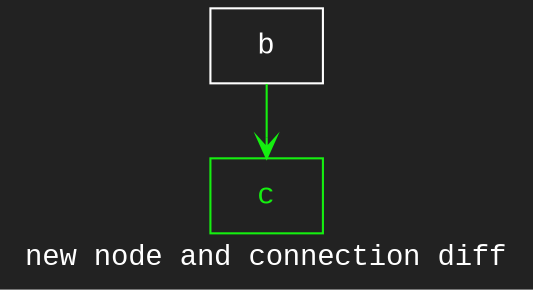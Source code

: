 digraph D {
    tooltip="new node and connection diff";
    label="new node and connection diff";
    bgcolor="#222222";
    fontcolor="#ffffff";
    fontname="Courier New";
    
    node1 [color="#ffffff",fontcolor="#ffffff",fontname="Courier New",shape="rectangle",tooltip="b",label="b"]
    
    node2 [color="#15ef10",fontcolor="#15ef10",fontname="Courier New",shape="rectangle",tooltip="c",label="c"]
    
    node1 -> node2 [arrowhead="vee",color="#15ef10",tooltip="b\n   ->\nc",]
}
